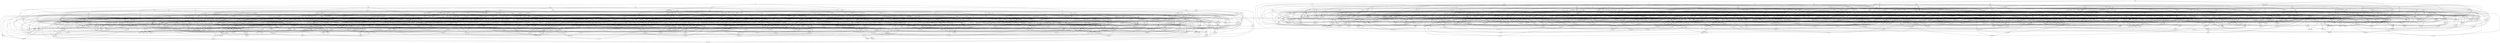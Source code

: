 digraph{
rjq->{mkj,bbr,xrh,mnn};
zch->{zvf,pnk,bbk,njb};
jms->{vhm,gdp,jxq,tmj};
qkz->{qpl,rlb,rfv};
lnl->{knh,nls};
hlb->{tfj,qpl,mvk,bkq};
tnh->{gvl};
fdq->{xrc,shj};
qpm->{rsr};
vqs->{tbh,stv};
szl->{qlx,pll};
ptp->{dpq,tln,mmm};
nvf->{xtg,qmj,tvr,hkd,cdv};
lfd->{pbv,rbs,nvb};
ltj->{szt,ckq,klt,ffn};
bzl->{ptt,nvr};
bfj->{mzh};
nvx->{tnk,cnl,bps};
sqr->{hqn,zbl,bzl,rbf};
cnl->{mgp};
grm->{dts,bnb,kht,jdd};
sjv->{rbf};
rvn->{lcn,rfc};
hxb->{snf,plx};
jjr->{jln,lqz,ppl,sss};
mkz->{bvx,ccc};
bqq->{dkq,cjn,gzt,pgv};
bnm->{jxq,skm,bbb};
vxc->{jfc,zqn,rcz,pzt};
drc->{zdh,dts,fxj,fxr,cqz,sft,lxn,szb,dtd};
klk->{lpl,glz};
skk->{rnc,vgf};
bfh->{vlz,knk,zmp,fvl,jtn,cts};
fjd->{fzv,hgx,rtz};
vmk->{jlg,bgk,zbq};
qbj->{czz};
dmh->{mfn,lvn};
lpj->{zbx,sbp};
czf->{jqr,dbg,nbg};
cfc->{zbx,lpj,ftd};
tdp->{zgk,knt,spm};
ffh->{qhx,rbs};
ztk->{drm,kpr};
fvh->{nhb,vdh};
kdp->{nhs,lnm,sfd,kkk};
sfq->{zps,plq,hhz};
lms->{cvt,rqh};
qzf->{mrp,jht,hjc};
prc->{cpb,bcp};
qqk->{dts,gdx,qpg,bsk};
gfg->{ckk,hhp};
skm->{vnr,qpg};
nhr->{glx,ptm};
fhp->{lrb,bvf};
tfk->{mnh,xms,zps,qhh};
mnh->{lcs};
khq->{szs,qdj};
sgf->{dng};
gsl->{rzn,bkr,qhf};
hcf->{nvb};
rzz->{vgt,rfv,vvl};
qsd->{dxd,kqq,nch};
bqr->{mpc};
kdx->{gpc,bhc,pbv,bnt,zpq,qkz};
bjg->{sjv,dtn,vnr,kjg};
nfv->{jjl,kpd,xlj,csb};
dfh->{ggt};
shq->{clg,pkr,bxg};
zdc->{cll,fgz,vmq,bjl};
nzj->{nqp,cvb,crs,vrt,mjc};
qbt->{flj,fzg,xkb};
nnb->{xgn};
ddl->{czx,zpx};
njb->{kcv,smm,hck};
sgd->{llv,qrt,lkj,xgt};
nzm->{rfm,xgt,pcp};
kth->{zqj,prp,cpl,tqv};
vfc->{rrk,fsd,bmb};
rxb->{kkm};
ftm->{lfd,rpk,prj,glh};
qjs->{njc,khq,ftf,ckr};
vjq->{cvk};
hqq->{krf,jng,frb,qmf};
mbs->{glq};
spl->{cxh,fvh};
cxb->{jln,xds,rns,qdd,plr};
cph->{hcf};
kdc->{tdr,mfh,nrr};
fsd->{lvm,gdg};
nvj->{lhz,qsd,hcz,tnz};
sfz->{kzl,xgb,bbk,vjq,tfj,tsv};
fkt->{lgp,xcd,pjs};
nkr->{zpx,lnm};
drh->{dtn};
zzd->{lbc,skv,xzd,lgh,gtf,zgk};
rvv->{vhl,ljb};
mtl->{jdt,znn,qcg,lzm};
cth->{dkq,xxk,dfs};
qhd->{fgx,hpn};
gdm->{jjm,ljz};
zqp->{xgn,vrt,pxn};
ktz->{shj,fxr};
kcq->{pbk,ffj,jbf,ctm};
cxj->{pjt,ksh,ckx};
crp->{vnc};
hzz->{fll,hcf,fds,qbs};
tnk->{rxk};
pcc->{nmq,kzp,lfs,lfj,mfh};
bjt->{nbb,fbl};
zcj->{mzh,pkk,lnl,ffh};
bnr->{cfc,glx,hbt};
zgk->{ckk,cbz};
xlc->{cjn,jkz,kxs};
mxp->{qmj,kgc};
hvl->{vgt};
nqp->{lvm,hqx};
hqr->{ktb};
jtr->{ktx,xbm};
rsg->{bnh,tnh,hnd};
hsj->{fpf,fkt,cjr,ghj,ktj};
frt->{hxm,jtj};
clr->{ctx,ssr,sjd,bnx,jcc};
slf->{llg,bzn,bxs,fdm,kfk};
ptr->{ljp,qhg,cjn,cth,fdm};
rpr->{czz,rfc};
hzc->{rcz};
qhx->{zcn,czz};
sxf->{ctm};
fmj->{xvc};
gnq->{vcc,cps,nzk,ftx};
gzt->{mcb,bdr};
qnf->{pqv,rqd};
gbk->{zgj};
jbx->{scs,jph,mgf,xkl};
kkk->{ctx,sjq};
rkv->{fdr};
zqt->{rvh};
qgr->{xzx,nzm,fxn};
frs->{khq,ptj,jrv,flx};
klt->{nkb,bmg};
vjt->{vfc,rtv};
tqq->{vdj};
mgb->{qqj};
jnn->{kcr,sfn,cgc,lvz};
ngl->{hhl};
jdd->{mrk};
qvd->{skk,sdj,xrs,zdr};
jng->{rpf,vgt};
qkn->{gjt,hvc};
gnh->{djj,mnc,bgg};
ftf->{klk,prc,qdb};
zrj->{znn,zmp};
jsl->{jcc,nsf,nsx,jnm};
fbh->{ksl,rqm,mjx,nsn};
ctv->{cfj,tml,brv,nbr,cts};
rqh->{txz,dkv,tpj};
kht->{gsz,jxg,rsf};
xdt->{nhk};
mpv->{mdg,znn,rkv};
gdj->{kxs};
pmm->{vqd,zxd,fdq,mxp};
zlq->{svt,vjb,mlp,csm};
mql->{htv,ggm};
jph->{rqz,rll};
kch->{kmx,drm,jtj,lvn};
rsf->{rdd};
thk->{rxx,hvg,fcs};
vnz->{hmm,pgv};
ftd->{bzz};
pfb->{xbm,jlz,trh};
sfr->{khg,qhf};
cks->{lkj,tvb,trv};
kng->{qsm,hxb,ctk,vfb,bcd,tvf};
bzt->{drj,hls,gvx};
sjd->{tcx};
rzn->{mcr,vhm};
vcp->{kmx,vhk,nvp,lvn,ltl};
lfl->{mrk,mlh,fsd,vqm};
lfb->{tfp,hxm,tpr,gdp};
hqx->{sjf};
nzk->{nbr,vhl};
nxq->{nbb};
vrn->{hvx,mbs};
pbq->{vlj,qqj};
szs->{pgv,vgv,cgq};
drg->{sxq,zrj,bxs};
spr->{vcb,ztk};
lnk->{nkz};
vfh->{bvm,clc,nfj,lms};
lkf->{tkb};
tqp->{vqd,knh,pbp,lbc};
snn->{gfx,rkd,vxq};
sfn->{zxx};
mfj->{vpc,qlk,mcm};
hnd->{pxb,rfm,lng,sbz};
ghn->{scf};
vnx->{vpc,zmk};
tsp->{pvg,scf,ztj,csb};
fxz->{tqq,jdt};
kcs->{bdr};
prm->{mcb,zgb,dpn,fmk,zxt};
vqt->{bvm,bnf,fdq,vqd};
hvz->{mqf,qcl};
gpl->{plq,jnk,gmv,bgg};
fdp->{txz,cft,kht};
vrv->{cvx,rsg,sjg};
bnx->{qzf,dbh};
bns->{zxr,sfp,kkm,jms};
hkq->{spl,mrq,mxc,tqt};
xss->{zsd,pvg,hzt,xcd};
sbs->{jln,fcn,cft};
gkx->{lrd};
nhl->{fml};
cvc->{lxj};
bzp->{knk,fzg,tvf};
rsr->{fzr,spr};
ccb->{lzr,nsn};
xrc->{zxr,pmk};
fpf->{qlv,glz,vkr};
nrg->{cnb,ghk,glz,rnp,rnt};
szx->{rxk,jgl,fvh};
jgq->{drx,rll,zsd};
vll->{shv,ggm,pvn,lnx};
kdq->{rkq,drh,zrp,xrh,mmh};
ztq->{ccc,jkr};
gcg->{fqq,bqm,nfz,mdk};
nzd->{hft,gxl,hjc};
lvk->{hqh,mss};
htk->{zjk,qzx,vqd,fxj};
lnn->{rxf,bsp,zvp};
pmk->{mgt,bbm};
fxf->{tnf,fhp,vts,gqb};
vhl->{ztz,dlp,pgt};
jgn->{lzt,ckk,zjg};
pkg->{ztk,ttf,hpz,ffl};
pqs->{mvf,rdt,dmt,gbg};
rqm->{cpx};
lrd->{pcp,lbc,nbb,qft};
vkr->{lrt,pzb};
mrb->{gvl,sjf,gvc};
jtt->{tzh,jht,jtn,gxl};
vvs->{xkv,vgf,pzt};
xvf->{svn,rkq,bsk,rpr};
nff->{cpb,hqh};
cxc->{mqv,kxc,drk,cpx,szq};
zgb->{lcv};
smk->{zxx,hql};
krs->{hhc,dzk,hhf,cvt};
jxf->{mrq,xlc,lnx,lzk};
dnp->{hfl,dkq,rll,znn};
dnl->{hbc};
xlb->{fdz};
jgz->{mcm};
vrc->{tmj,dtd,txz,trj};
ccc->{jnk};
xmm->{bqr,dzp};
kfr->{bfj,cxk,vts};
ltv->{sgf};
psj->{bqr,zdj};
jcb->{rpx};
xxk->{kcr};
rgj->{clg,knn};
rtk->{qdr,ckq,plr,rxx};
ldr->{ghl,ldq,ktx};
jjl->{cjn,ztz,vjb};
xkq->{pqv,lfz,nqf,jnt};
dhq->{bfz,vjq,sfr};
jbf->{svp};
cxn->{cbv,fvt,krf};
tqn->{vhd,jbh,mbp,tfj,vrn};
cnb->{zng,xvc,jkm,sjb};
tkr->{bcv};
xbm->{hvc};
dsg->{hqx,pxb,frt,vlr};
ctd->{bzz};
mpr->{djj,hvc};
jjz->{jqs};
tgb->{rtv,dzt,gvc,kvn,blj};
tvj->{bnb,drh,mgt,mlh};
blc->{qkv,zjg,nvr,xxx};
prj->{ffl,lvl,txv};
hnf->{mnh,fdm,xsj};
pzg->{drm};
dtd->{gxk,hcd};
rqr->{lkl,mms,btp};
ssv->{fcs,rfm};
frb->{lpk,nkf,llr};
kkr->{mzr,fbl,hzf,nfq};
vsb->{fxr,ksk,txs,nkk};
vzt->{ncv,tql,mhk,ldq,pgt,svt};
smm->{ngg,zxr};
bdr->{zgj};
ddg->{hgx,lpl};
fvj->{zjk,fqk,xjr,rzn};
jsx->{nrj,zqt,qlx,gsf};
pnb->{jkz,rhb,vlb,vpz};
gtt->{plv};
dzt->{dss};
jvh->{nvp,fcs,dns};
jht->{mvz,bsp};
fsz->{vks,lcz,jbs,zjk};
src->{gsz};
tfq->{pll};
xjk->{cvk};
nsf->{jtr,vmq,sbp};
lbj->{tgc};
kkd->{bxg};
tks->{vgf};
qlk->{plx,brv};
cgc->{htl,rcz};
zbq->{xch,fzv,sjd};
kcv->{rcg};
kbh->{qnp,vjg,mzg,srl};
bff->{rgp,gvl,qzd,hrh};
bhg->{nbb};
xdv->{sfd,rrv,cnl,rhb,hfl};
xtp->{csn,hft,lcv};
pcz->{mpj,tcd};
cpl->{nps,zmn};
jhg->{vdj};
qmj->{gkq,nls};
dss->{dmv};
pff->{fjr,qcl,tdx,kxz};
fvl->{sfd,ffr,vxr};
hcz->{fvp,cdt,zcc,ffn,qmb};
ktj->{njc,dbb,jgz,djj,snf};
fxj->{rsg,zlv};
sgx->{kvh,fcn};
rnq->{mph,hzc};
bhn->{qsk,bgk,nrk,ltm};
ttl->{lcs,qbt,bcp,xvs};
hsm->{xlb,rpf,ztt,gtt,kdq};
fsb->{fvb,ghf,rsf,pbp,mpj,nls};
xhg->{qrc,rxk,jhj};
kxq->{clz,rxf};
rmc->{qnh,hsn,xch,bgg};
dts->{qmz,qpm};
fsg->{cll};
kxb->{zbz};
kct->{hhd,jmg,zrj,shl};
tnz->{ksg,lrb,rml};
mnn->{bbm,cvk};
shf->{mqf,hvb,cxn};
fdr->{jnk,nrj,fvn};
gdp->{cks,vpf};
cvb->{ghf,gdn,hjd};
spm->{bvt};
stz->{jjz};
sbp->{plx};
zdf->{vnc,tpj};
ljz->{jlx};
lmz->{vhh,tqt,scf,crf};
csq->{sgd,crp,mbs};
vhc->{dtr,ggx};
zdj->{nvt,ffr,sxq,ftx,lvk};
ghl->{lsd};
zzb->{flj,jgq,prf};
llq->{kxc,jlx,jch};
fdc->{fmj,sjn,ptl,hdq};
ssr->{hgx,btp,qhg};
fqq->{tnz,pds,hvr};
zpq->{jgm,nfj,fzr};
pzv->{kfp,smx,mcb};
xlt->{zcv,zcj,dxd,dss};
mrq->{bps,qhg,qgs};
ckr->{rll};
xcd->{ptj};
bfx->{smh,fqz,zdp};
lsd->{ctd};
nbc->{gdg,spm};
qlp->{vlj,zhp,msz};
qdj->{cjn,qsz};
gpd->{gmv,tgh,mnh,pqj,lnm};
qxt->{ptj,vlz,fgz,rkv};
mcs->{skv,tvr,bsk,rxn};
ffc->{rxd,xlb,kvc,shj,dts};
mkj->{vht,pzg,vhd,xjk};
tvr->{ksg,ffz};
lkl->{jdt};
jnt->{szq};
pkk->{thk,jdd,nmf,xgt};
cvx->{tld,zqn};
qtj->{vrx,sns,zxm,mxr};
lcz->{stz};
xkj->{bnx,gdj,sjl,kkd};
scd->{crl,ggx,ctl};
png->{xjf,bsk,dgx,hsf};
srv->{fgx,xpp,rhb};
scz->{hpn};
bmd->{bnh,jxg};
mpc->{ccc,bzz,nhk};
grx->{kkd,mss,jph};
lxk->{rfb,mfh,cvc,hvl,phg,stz};
nvr->{szd,qdr,cbv};
zqn->{qft};
fnd->{hjd,gsd,tld};
mjb->{pbp,xzd};
hls->{bkb,mrq,nsn};
zhk->{pkn,qpm,rfm,pjt};
pjb->{xsj,vlb,rsk};
jgl->{ddg};
fcs->{fvt};
mdc->{pkr,zhp};
vfv->{nls,dsh,hhc,nvb};
ghk->{tcx};
mxx->{hrh,xkv,sdr,bnt};
bqm->{tvb};
jkr->{fmk};
tdx->{xjf,zbl};
clc->{ktz,lnv,xqt};
hql->{xjt};
dch->{hhz,sqd};
gdx->{rjr,dhd};
cbv->{fdz};
pmx->{qsk,srl};
nmf->{vfc,lnv};
gls->{jlx,lvp,pgv,ldq,fmj,qzf};
nrj->{mnc,zhn,tpq};
dsb->{xgs,gjh,znq};
bvf->{vgt};
pgp->{rsk};
dbb->{ptj,flj};
bcv->{tln};
mvf->{vgv,brv};
gsz->{ghf};
lzb->{mzg,zpx};
qnh->{ddq};
sjl->{dhb,vdj};
vbn->{zqv,rmx,rpq,hps,tqq};
lvj->{ldr,xdt,xkd,lzb};
sxc->{bvf,ffl,vcb,vrn,kxz};
kxs->{bzz,hqr};
drj->{jhx,xkd,bdr};
krz->{xkb,tbh,vmq,ghn,gdm};
bkn->{xpg,hcf,mzr,rnc};
ffj->{pjk,pqv,tpq};
skx->{nfz,vgf,fhk};
jrg->{zth,xkb};
qlv->{jlv,prp,tqv};
cgq->{srl};
trb->{nzk,mdc,nsm,clx};
qzr->{vxq,dph,zdf,tjv};
pjs->{ggm,lkf,ghl,jch,ggt};
shs->{gvl};
dnz->{srx,ghf,cpj,knh};
bmr->{mzh,bmg,nxq};
nfj->{mvd};
mqd->{fxr,bmg,zqh};
dfr->{rnq,zpq,hvg,blm};
nrk->{pll};
jdm->{kvn,srx,lgt,tpr};
spb->{xlq,bmd};
vqq->{rzz,jvh,nmq,pds};
sbm->{mnb,zpv};
vqm->{lxq,skk,nfq};
vnm->{tml,llc,rgj};
tmr->{ktz,mkc,ztk,bcv};
fhs->{ttq,qdr,nmf};
hpz->{sps,fdz};
cvt->{gvz,tks,jln};
vbx->{rdd,sdj,qkv};
kdj->{mnn,jtj,cvk};
rlf->{jxz,spm};
lgb->{bfz,tcd,dkv};
plr->{lbv,xzd};
dbc->{pps,jrr,ckr,szl};
cbl->{ncv};
cgr->{mxc,hcj,skf,xzv};
fzf->{mvz,flc};
qjd->{pzb,llc,pgj,vlb};
hpl->{vrv,dmh,skk,nbc};
lqs->{lfz,jvk,gjt,tfq,bfr};
gbj->{dhq,ztt,xpg,nqp,jpq,zzk,lvz};
jrk->{qls,xkv,txs,lzt};
jkp->{fzv,kcx,fhg,lkl,mqq};
mmv->{gfb,nff,nhs,bxg};
kpf->{zdr,ksg,mkm,ntx};
cpb->{spz};
cps->{plx,pzb,zps};
rgp->{pmk,lrb,rpn,jgn};
tkd->{hbc,jlx,fzg,xhg};
xtb->{gdg,hjn,rsr};
hjt->{rgh,scd,pds};
qkf->{hfr,kfk,kxb,zgb};
bmh->{jpq,cgc,ktz,ngp};
tgn->{nzd,hdn,rgj};
hhk->{xrc,src,szt};
xnx->{dhb,jsx,hqd,htx};
nhk->{dhb};
fqk->{ztt,csq,kmf};
bbb->{tld,qfs,rpf};
vzn->{pff,qzk,dhq,dzk};
cxt->{mfn,hsf,tpn,rpn};
zkx->{bhg,pbv,pcz,pmm};
pvx->{hfk,kmd,lfl,hrh,rmr};
grc->{cgx,pgt,jcb,cfj};
mkm->{hcz,sgx,bxp};
qkg->{sjq,lpl,jjm,gfj};
ddp->{vhj,xtb,nbc,mbs};
plh->{dpn};
cdv->{pcz};
ffz->{dsh};
hcb->{ffl,rkd,fhs,krf};
qnm->{lnf,blz,ckr};
hkl->{smk,pbv,rkd,ngc};
ksg->{src};
hhl->{kxs};
kmf->{rfc,dxd};
vhj->{bfz,qdd,bzr};
sns->{gnc,tzh,bkb};
hbs->{xjf,zdr,xxp};
kgc->{zrp,cdp,djb,pcp};
drk->{mcb};
hdn->{gmv,fft};
xgb->{jln,gqd};
lvz->{cvx,bnb};
xdp->{skx,sdj,rxb};
xlq->{rrk,zdr,cpj};
trt->{btn,pfn,srl,cnl};
czx->{ctm,xkd,vqs};
gbs->{zxr,sdr,rbf};
fzr->{pbp,pcp};
ttd->{mgt};
tbt->{nzm,qkv,jdd};
qfz->{rsl,jgl,dqv,jbk};
knh->{lbj};
bjh->{xvg,jxh,jsp,gfq,xkt};
zjr->{lnk,ksl,zpx};
lnx->{xch,vlj};
znq->{pdz,lng};
sbz->{rxn};
qmz->{pzt};
bmg->{mmm};
lql->{zvp,zsd,zmk,jbk};
llg->{fqz,ffr};
rsl->{hpn,hnn};
qpl->{gvc,rfv};
zjh->{pbd,cgx,psq,hqd,vpz};
dpn->{lcv};
xcq->{pfb,xmq,flj};
dfs->{ftd,brv,ghk};
fhx->{hcj,mzg,jsp};
qqt->{mkc,ptq,xxp,dtr,xjt,ndn};
mxs->{ktb,gnv,rqm,nkz};
vhk->{qpg,dph,sbg,hzc};
fcm->{prj,hsb,hql,xvk};
rpk->{vlr,jpq,bnh};
pps->{mgp,rll,drx};
cfj->{tgn,ngl};
qqr->{drg,pbq};
nsl->{ftf,zng,jtr};
sdr->{fvt};
hpj->{shq,jhg};
ndx->{mss,hmm,vjb,hcj};
cvz->{lzm,cpl,mdc};
slm->{qqr,drx,mql,lgz,nbr};
gzn->{xzd,dss,mjb,nqh};
pnk->{vfn,ptt,xzg};
bch->{sbm,bjk,nvx};
svp->{nsm,xlj,xkd};
ppc->{qnd,kpr,npt,kxz};
gfq->{rxk,ktb,fjd};
rjj->{djb,gjh,lvl,txv};
prd->{plh,tcl};
slc->{kdj,vgf,crl,phg};
knn->{gsf};
sps->{hcf,mvd};
gtx->{psj,ncv,rhm,lzm,dlp};
pls->{shq,mqq,gdj,xmm};
vlz->{bcp};
xml->{qhx,tfp,vdq,cbz};
fqz->{xmq,stl};
lng->{xxp};
bhc->{vks,sbg};
hqn->{jbs,rhn,skk};
jls->{fzt,zrt,gxk,ttq};
xvl->{pqm,jsp,tnb};
mfk->{phn,xms};
vmr->{fml,sch,ttd,xrh,lpk};
lgq->{hmm,hnn,zhn,mms};
rhq->{ddg,jbf,tfq,tcl};
mxm->{spz,kbl,fhx,jhj,hmm};
gnv->{sqt,jbk};
vlf->{bmb,dzk,qmb};
bkb->{hcj,hfl};
slp->{bvf,bfz,fsr,xxk,xjk};
kvn->{hkd};
xln->{xvc};
bxs->{mss};
xgk->{dmg,xvk,ptt,jxz};
kqk->{tpm,zxk,mpj,dxd};
hkd->{jgx,pdz};
cqn->{rqh,bkr,zhv,gsl};
gdf->{lpk,tdp,tln,nbb};
bsk->{lxq};
cxr->{bhg,tgc,ggx,dqg};
snc->{msz,qlk,xvg};
hvc->{qsz};
tjv->{stz,hvr};
tnb->{pbq};
nrp->{znq,spb};
frr->{zgj,scz,nkr,tbh};
kzl->{hql,fll};
cjn->{xms,hbt};
tkl->{tzd,xjs,pfb,jcb};
ffr->{jrg};
xgs->{ctl};
tzh->{ldg};
xkl->{xnz,mhk,cxh};
lnf->{vhh,kxc,dzr};
flc->{clz,scf};
phz->{hxm,cxb,mqd,kcv,krg};
nzz->{plq};
pxn->{xgn};
hfk->{hkd,scd,ngp};
vht->{vnc,vlr};
jvk->{hpj,zng,cxh};
rtx->{jbf,ljb,drk,lnn,tcl};
jgx->{vvl,cft,blj};
pmf->{dzp,ddq,ngl,fzf};
mph->{lbv,sfn,ckx};
dkv->{rcg,qdd};
gjh->{sjf,qcl};
rpq->{dqv,zmn,qnf,cxm,pvn};
ksk->{dkf,hpz,bzr,tfp,qzd};
pgj->{fxz};
gpc->{jng,mrk,qgr};
drs->{njx,vlj,tnb,xzv};
jgm->{glq,bvt};
hqm->{hhd,rdc};
chf->{vts,mzr,sbz,pds};
shl->{ddl,prd};
rnp->{zvp};
mps->{fdp,mvt,nkb,gvt};
qpg->{jrq};
qsq->{skx,cvt,jxq};
snf->{crf,hzk};
zbd->{skv};
stm->{jkz,ldg,lcs};
pzq->{sxf,mpr,zps,njx};
bkq->{tnf,cpj};
vhh->{lgp};
nmq->{qcl,tmj};
scs->{ggt,nhr};
crk->{rsp,kss,rqm,sfq};
zpd->{cjr,bsp,tkb,qsz};
zdh->{xlq,nch};
fll->{ghh,xds};
kbd->{jqr,vgv,bqq,mgb,mql};
dqg->{rfv,nft,mvd,mlh,dmg};
sxh->{nnb,lvn,xds,vqm};
qrc->{bzp,knn,nsn,mpv};
jzm->{ljz,zpd,trh,zmk};
kmx->{kkm,blj};
xjr->{ltv};
sqd->{zvp,jrg};
bxp->{kmf,hrh,htk};
mms->{qhd,jgz,nsd,shl};
dmt->{sdn,hbc,qsz};
qcz->{shq,ftd,flc,mvz};
lfs->{dzt};
zsm->{dkk,cqz,fvb,qmf};
zcv->{ctl,zbd,ktk};
nkb->{mdb};
dph->{cbz,lkj,dmv,fzt};
hrh->{tpr};
zlv->{lbv,brb,ktk};
rjl->{fvt,kvh,llv};
kbl->{snb,rqz};
fln->{rpx,fvn,nqt,csm};
hzk->{nqf};
cmk->{cbl,nxv,xbm,mrq,mrp,cll,qlx};
shv->{kcx};
nrr->{kmx};
gzc->{mqv,rsb,cjn};
glz->{qcz,snf};
rhz->{stl,xmq,sqt};
bsp->{sqt};
dzk->{lbj,gkx};
cvj->{jhg,dhb,mkz,rqz,lzm};
qls->{fvt,cbz,shf};
jdg->{ksd,qft,sjv,ckq,zdf};
jzf->{lbj,tdx,rvn,lrd,qmf,qfs,zjk};
cgm->{vdq,fhk,llv};
kjg->{ctl,cpj,nfj};
msd->{vnr,blj,rcg,gfg};
hfx->{qjv,gdn,gmx,zqh,lrb,rjr,hvz};
jhx->{jjm,mzg};
gbg->{flc,knn};
fsr->{fgn,kzp};
vfn->{dng};
nbr->{cpx};
knd->{rpx,hbc,fft};
qmf->{txv};
tdr->{tgc,cvc};
ksl->{nrk,hzk};
lvm->{mmh};
bnz->{sbm,rll,pxv,kkk};
ftx->{lpl,hhd};
vbq->{sdn,tml};
tpx->{ghl,jdt,trh};
rmx->{tqt};
blm->{gdg,ttd};
tdv->{pqj,fhg,gbg,tml};
qsm->{ltt,nrk};
gjt->{znn};
gxk->{pjt,cgc};
xbk->{fjd,hgx,nkj,fhg};
bps->{vdj};
tql->{jlz,qhd,lpj};
lkj->{rxn};
zml->{sss,sdr,ksg,fcm,trj};
fzg->{drx,ljb};
qgf->{zqv,mqq,ktj,qcg};
fhc->{ngg,qhf,mdb,bjt,bvt,tkr,ltv};
qbs->{shj,spm,vdq};
shj->{hsb};
gcz->{hsb};
rpx->{clg,lcs};
txz->{xkv,dxd};
rdt->{fhg,gmv,bxg};
dlp->{ztj};
khg->{rhn,mvt};
djl->{clg};
jxn->{jvh,rpr,nbn,lfs,rbs};
ggt->{vlj};
xzv->{xvs,cpc};
gcl->{zgb,mrp,rgq};
bcz->{rmx,shx,nzd,rnp,stm,czf};
mmm->{bvm,ktk};
tkb->{psq,zmp};
pbh->{fvp,lms,cxk,fvt,lgb};
prf->{hqm,sjd,njc};
fzv->{tbh};
xrs->{vhm,txs,pzt,bbr,fvp};
djj->{vxr};
jch->{zth,cpx};
ppz->{kss,nhs,nhr,nfd};
svh->{rqz,xch,tbh,zbz,nsl,xkj};
qvb->{dtn,hql,fvb,dmh};
psq->{srl,pgp};
kks->{skx,ggx,hzf};
btp->{zbx,lxp};
qzk->{gvz,gsd};
dpj->{kpr,gsz};
drx->{nzz};
jlx->{zdp};
klc->{rvh,rrv,smx,pcx};
rhm->{tml};
mmg->{dbb,dpn,ptj,gnh};
kqq->{ltl,plv,xjk};
sjx->{xxk,nfz,rcz,fsr};
fgz->{csn,nps};
gvc->{qmb};
ntx->{qsq,sjf,bzr};
nbn->{tdx,jrq,nrp};
jbk->{stl};
lmp->{hcf,pjt,dkk};
kjp->{vdq,tpr,lmx,xjr,tpm};
jlv->{gnv};
dkf->{zjg,xxp};
rdd->{pdz};
mxl->{jts,ppz,vmk};
rxx->{tmj};
fft->{xmq};
bhb->{mrk,ksh,xqt,mvr};
zpv->{snb,nff};
ctx->{qqj,ghk};
zps->{tnb};
kzp->{vhc};
xpp->{nps};
ltm->{xcd,gxl,dfh};
rsp->{lkf,btn,bzz};
htv->{pll};
mlq->{xzg,tvr,zbd,cgm,cvt};
kxt->{dxd,tph,lnl,ffz};
xxx->{xlb,bnh};
qjc->{zps,tzf,khq,fhx,tvf};
skf->{sjb,pgj,kxq};
pvn->{qkn,dqv};
kmr->{shs,lbc,vht,dnz};
ngp->{ffn,rpn};
hhp->{tpm,hkd,ckq};
csn->{pjk};
xjf->{qhf,ckx};
vct->{tkr,xhm,dpq,sps};
jrv->{jlv,sjd,nhk,jkr};
kfp->{ktb,bjl};
xzx->{qcl,sdj,sft};
rgq->{htv,lmn,mgf};
pbk->{xvc,jtn,ljp,cgq};
mgh->{zhs,gdn,lfj};
rmr->{rnq,qmb};
vxr->{zbz,bdr};
zdp->{cpc};
vjb->{pkr};
gmx->{qzd,czz};
hqd->{kzx};
csb->{gdj,rqd,qsk,qql};
lnv->{xtg};
ntl->{lmx,mvd,ssv,plr};
jqr->{rdc,jnk};
rlk->{zdh,lpk,glq,hjt};
csm->{klk,jqr,knk};
qdb->{nkj};
krg->{cvc,zbd};
lsg->{dtl,crf,sfd,ppz};
zzr->{ktx,rhm,xpp,mgp};
fzt->{pxn};
cxk->{bxm};
crs->{htl,fvt,vfc};
ndp->{flj,sqd,rqz,sdn};
jmp->{lxp,hbt,htv,ctk,jkr};
nkf->{ptq,fcn};
cjr->{jlv,lzb,dnl};
trj->{kcr};
mqf->{rxn,hvr};
ktk->{xhm};
mzg->{xln,smx,bbm};
vdh->{kzx,vqs,jjm,fsg};
llj->{bgt,fvh,pll,kcs,gzc};
nhs->{xlj,jrr};
gmg->{djl,mnh,dch};
bgj->{mbp,gmx};
zzk->{lgt,bzr,jrq,cxj};
mzh->{xhm,xjr};
pds->{rxn};
lxq->{kcr,bzr,xjt};
xnz->{jlg,sjq,djl};
glq->{hcd};
kdf->{sjb,rcv,ztj,rvh,nzc};
ppf->{clb,gvc,gbv,vzn,vrv};
flx->{rvv,nlx,ddl};
lfj->{mcr,rfm};
ksh->{gvz,dng};
fpt->{mhk,lkf,scf,hhs,gjt};
nvp->{lbv,fdz};
dgb->{rsb,kpd,mnc,xvl};
nqj->{kdj,llr,cxk,shs};
fvn->{mvf,djl};
njx->{ghk};
ztt->{mkj};
ngg->{sdj,tpj};
tpn->{lrd,zcn,mpj};
dsh->{dhd};
nxn->{dpl,scs,gnv,lnk};
hdq->{smh,nqt,dlp,mpr};
tzf->{mfk,mkz,mpr};
qhh->{mjx};
qgs->{sjb,rxk,sqt};
cgx->{jnm,hpj,rhz,fft};
hzl->{pxv,bcd,bhn,rqr};
fxn->{dsg,bjt,lcz,srx};
xgt->{jfc};
bgk->{sjd,qsk};
bpv->{nch,kmf,lgt};
sjn->{jjd,hfr,qcg};
clb->{rlf,dkh,pzg};
dmm->{rjr,lkj,hzf};
dxb->{snb,vvf,clx};
mbp->{qbj};
xsf->{hft,gcl,xcq,zhp};
xhm->{rrk};
dgz->{xgb,fhs,gvc,rbf,nqh};
fml->{qdd,sgf};
nfd->{kpd,ddq,kxb};
trz->{prp,pgp,zgj,fvn};
dzp->{stl};
hvx->{hvl,llv};
kpt->{fzf,pbk,xrp};
jqj->{chf,fxr,tpm,glh};
vcb->{sbz,kzh,ksd};
jmg->{vjb,ggm,mqv};
vcc->{crf,sxq,knd,zmp};
nkc->{mjc,rlf,gqd};
xjs->{jjm,kbl,trz};
sfd->{jrr,jjk};
zbz->{tpq};
xlj->{clz};
lfz->{mql,scz,rdc};
knt->{qnd,nch,rxb,qpm};
xvc->{zth};
hzt->{vhh,bcd};
vjg->{dfc,tgh,jnt};
jfd->{ctk,prm,kzx};
vmq->{rgq,btn};
gts->{qxg,qhh,flj,jkm};
xdz->{nzz,blz,xvs,mnh};
zzl->{znb,cph,mph,dsb,xrh};
msz->{lkf,nps,fsl};
rml->{jdg,vjt,sfp};
gkq->{rfv,skm};
kgl->{plh,fzf,kxb};
jhj->{vnx};
xrh->{jjz};
tns->{gtt,rrk,lnl,ptq};
qrr->{dnb,mxx,vpn,crp};
dpl->{qqr,rhb};
zxk->{rtv,ssv};
qlz->{rvv,vfb,csg,ghn,mcb,jgz,lsj,vtf};
vvf->{pxv,zdp};
ghj->{qnh,trz,hqr};
tfj->{xpg,ghh};
xvs->{prd,pxv};
ptl->{plq};
kph->{jsp,hjc,hhz,kzx};
mhk->{phn};
rfb->{dtr,kpr};
vxq->{vpf,gqd,zbd,bqm,dkf};
ckk->{skv};
skh->{sxf,mrp,nqf,dlq};
plf->{rsk,gmv,fvn,pgj};
pqm->{vnz,fxz};
lcd->{vdm,njx,ddl,nzz};
hvg->{ktz};
gxl->{nhr};
vjj->{bmg,tbt};
tqt->{bgg};
pjk->{lnm};
ddj->{spr,dns,nnb,tdr,lkh};
hjn->{bzl,hzc,ctl};
rqd->{mvz,pzb,hhl};
hjc->{ztj};
sjg->{jxg,xds};
bbm->{mlh};
ssz->{sbg,rdd,vcp,rcz};
ttm->{xsf,hfr,stm,hls};
hjd->{blm,dmg};
bfz->{khg};
jxq->{xgs};
bgt->{mcb,zhn,ctd};
dbz->{rrk,fhc,qnj,txz};
vtf->{tml,jnt,rhm};
vfb->{vsn,bfx,pjb,fdr};
zrp->{dss};
tjj->{jdg,dkk,sbs,lvn};
qft->{ttd,dpq};
zsd->{hnn,smx};
lxn->{qhf,fhk,mdb};
jsr->{shv,gsf,zsd,bdr};
nkz->{jlz,xpp,phn};
bcd->{mqv};
rnf->{dmt,ngl};
gqz->{mcm,qnh,jnm,qrc};
lsj->{mxl,cvz,kpt};
qnp->{jlz,jjk,mjx};
zvf->{hcd,nxq,hhc};
qnj->{dgx,jgm};
vpn->{vgt,hbs,shs,vbx};
bnt->{nxq};
hhz->{kss};
lhz->{bmr,tfj,kkm};
vjk->{dfh,pjk,phn,zhp};
skl->{kzl,gbj,zll,nbb};
ncb->{cxk,rdd,bkq,gkq};
kvh->{jtj,rtv,dpj,tnh};
rcf->{qnm,ctm,nfv,pmx,gxl,ldq};
tpj->{dnb};
bjl->{zmk};
dlq->{hpn,vnx,ctm};
pxb->{srx};
rnt->{mgb,tzd,qxj};
mqv->{glx};
bfr->{ljp,tqv,dvg,rsk,xkm};
nft->{tnf,ksg,vvs};
dkh->{ptq,hvx,hhk,bpv,txs};
kvc->{jqs,kks,zxr};
mvt->{gsd,rfc};
qnd->{dsh,rpn,xrc};
fvb->{jqs,crp,mzr};
ntg->{gbk,jkp,vnx,dkq,nsd};
lrb->{vtt};
zll->{dxd,szd,vjj};
htz->{dmm,fjr,zxx,nbb,mrk};
ttq->{zxd,qzk};
ndn->{rkd,mgl,lvn,kzp};
vfg->{spz,sxf,ztq,vhl};
gqp->{dns,kvn,zhs,sch};
bbr->{lbj,gcz};
rcv->{dbb,cbl,mdg,vbq,mcm};
tsv->{sgx,jdd,lvl};
fsl->{xsj,mgp,ngd};
lcn->{qbj,rbs};
mxr->{lpl,qpt,hzk};
smh->{pcx,gzt};
hvb->{fbl};
hfl->{tnk,zhp};
sfp->{vfn};
blz->{lzr,fhg,bvx,ltt,sqd};
qql->{ztj,nhb,nsd};
xvg->{nhb};
qhg->{xkd};
gmv->{jhx};
dns->{zhs,pzg,bvt};
gtf->{bvm,lcn,dmg,lvl};
bxm->{bgj,kxz,gfg,rlb,vfv};
mdk->{zdr,tmr,csq};
bbk->{bvm,vjj};
kkm->{tks};
qfs->{fml};
kbq->{sjl,bjk,pjb,jcb,dpl,ccb};
rkj->{szl,ngd,cgq};
hnn->{sdn};
fgh->{vlf,nkc,trj,znb};
ltt->{hhd};
qxg->{pqv,rll,vlz};
pvg->{zmn,gcf,prp};
ngc->{vnc,fhk,sfr};
qjv->{zdf};
szb->{dgx,hvx,vcb};
nsm->{clg};
ddm->{fxf,zjg,svn,llr};
rnr->{vtt,tpk,bvm,bmb};
zfr->{ccb,hxb,gbk,svp,jhj,qkn};
nsn->{gsf};
mqq->{lsd};
jrq->{tmj};
szd->{ggx,bcv};
rsb->{qdb,vbq};
vrx->{dnl};
zfh->{qxj,zzb,vnz,rtz};
kmd->{qkv,vhc,sdj};
ngv->{sgf,hvr,lmx,llr};
rbb->{jxz,jbs,rxd,shf};
xzg->{ltl};
hsn->{nqt,szl,glx,tcl};
jzb->{ghf,hck,nvr,czz,mjb,sjg};
zqh->{mgl,vnr};
dlg->{vfn,rfm,rfb,qnj};
pbd->{hfr,rsp,bkb};
xkb->{stv,mqv};
bxn->{nrr,qrt,tjv,bvf};
lmx->{lvm};
vhd->{bmd};
pnm->{plx,sbp,rnf,llc};
lxj->{zbd,llv,rxb};
lzt->{mkc,dtr};
xpg->{lms,drm};
qpt->{rnt,kfk,mjx};
pcx->{nrj,nlx};
kcz->{sch,kdc,gtt,rnc,mgh};
ctk->{djl};
rkd->{qbj};
nfz->{hcd,zcn};
vpz->{tzd};
tzd->{rrv};
jmf->{mbs,dtd,hjt,xqt};
fvp->{brb};
tsj->{kfp,zjr,trh,ptm};
szq->{jrg,xkd};
lgp->{spz};
zhv->{vzn,cxt,frt};
brb->{dhd,lvn};
rxd->{qjv,dsg,fhc};
vhf->{xgs,tcd,sbg,rxx,djb};
dvg->{bvx,ptl,vhl,spl};
fjc->{nkj,qsm,plq,lgp};
cxm->{mrp};
tph->{mjc,nrr,lmp,zxd};
glh->{ppl,bhc};
hps->{jkz,lrt,qdb};
kxz->{qzd,src,cdp};
ffn->{hjd};
sjq->{ptm,sxf,nsd,xmq};
kgd->{xmm,tnk,scz,vlj};
gfj->{kkd,ltz,glx,ptl};
vsn->{cxh,jgl,rnp};
nsx->{lmn,mzg,dfh};
mmh->{gdg,qmz};
lct->{vnm,qrc,jtr,rcv};
vts->{ckx,qft,tfp};
qzx->{vtt,bnh,djb,rjr};
hdv->{llg,llc,dfh,qnf,jdt,njc,kcs};
zcn->{plv};
pgt->{zqj};
klb->{gjt,pkr,mfj,bps};
sss->{vjt,xdp,zcn};
ttf->{lgt,rgp,hhc};
crv->{vvf,ldr,jjk,sqt};
nzc->{nkz};
dtl->{hhl,fxz,kgl};
lzr->{hhz,zng};
nbg->{nps,qlx,fdm};
vlb->{tqv,hbt};
htx->{rmx,zmn,xkm};
fch->{jcc,tcx,ddl,hdv};
xkt->{ghk};
szt->{cft,fbl};
krf->{kcv,trv};
rrv->{xdt};
cxh->{dbg,fsg};
jmt->{rvh,jnm,kss,hft};
sbg->{hvb};
mvr->{fzt,ffh,kvh,xlb};
tbn->{hzt,dxb,clz,zbq};
tmz->{ltv,nhl,bqm,rfv};
cdp->{jpq};
xvk->{stz,rhn,jbs,mvk};
mgf->{rxf,sxq};
gvt->{jxg,txs,dmv};
jlj->{jmp,nqf,tpx,zqt,kcs,tvf};
xfz->{qjv,ffz,pkn,qdr};
bnf->{bgj,jbh,znb};
cft->{mcr};
zxq->{rlb,svn,vxq,sfp,rmr};
nxv->{zhn,mtl,dbg};
vxl->{fhx,zbx,msl,bjl};
rns->{sjv,sch,ckx};
clx->{cjn,jrr,kzx};
rvh->{pgp};
hck->{dng,nvt};
lgh->{tpm,bnt};
vzr->{dbh,snc,qqj,dch,cxm,hnf};
lvp->{ztz,sxf,ljz};
hhs->{tcl,zqj,lnm};
jts->{zjr,pqm,cnl,ptm};
jkm->{rxf,qsz};
lmn->{gsf,fmk};
rch->{prf,fxz,qhh,vkr};
gfb->{mql,jrv,gfz};
jlg->{nkj,ctd};
mlp->{zng,jkz,kcx};
pfn->{zqt,ztj,rsl};
zxm->{vpc,ddq,zpx,rxk};
txv->{hvg,drh};
hmk->{gqd,nrp,spb,jpq};
zjg->{nvt};
vrt->{lcz,gvz};
cqz->{kzh,mkc};
vdm->{llq,qcz,jhg};
rgh->{mrk,blm};
ghh->{dkk,hvb};
crq->{qfs,nfq,mxx,znb};
dmx->{qmz,lgh,sps,gkq};
svt->{grx};
nkk->{fhp,vvl};
gfh->{xzg,glh,rjl,dzt};
qmv->{xtg,hvg,rnc,bmb,dtn,xxx};
fsj->{mxp,nmm,zqp,cdp};
ltz->{jsp,plh,gcf};
dqv->{rnf};
zqv->{nrk};
zcc->{dnb,sft,bnh};
phg->{dhd,lrb};
fgn->{rhn,rsf,nhl,tvb,hzf,nfq};
lqz->{xtg,vks,bbb};
scj->{xkt,hqr,plf,nsm};
lzk->{lsd,nzc};
nmm->{vrv,snn};
zbl->{cdv,mcr};
knk->{ghn,nzc};
dbh->{lsd,xmq};
btn->{sdn};
jnm->{lrt};
kbs->{pth,vpc,jqr,hdn,bch};
qxj->{cnl};
sft->{tnh};
qmc->{rbs,sjf,gcz,mbp,trv};
lgz->{fgz,sxf,xdz};
tgc->{dgx};
ssb->{jfc,qkz,nkf,bfj,gdx,pkn};
bkr->{mrb,znb};
mgl->{lnv,vks};
trv->{svn,smk};
jxh->{nhb,nkj,jcc};
hsf->{nhl,mmh,lfs};
bzn->{jgz,qdj,pzq};
rlb->{zdr};
bjk->{ggt,cnb};
zxt->{bgk,bcp,mpc};
ppl->{rvn,nvt};
tcd->{nnb};
tpk->{bmg,xgn,ksh,htl};
zfn->{kgc,qzx,crs,cph};
npt->{rkq,gcz};
rtz->{shv};
cdt->{gbs,rgh,bbb};
gqb->{vjq,fjr,hxm};
nlx->{rdc,kcx,lxp};
jbh->{npt,cdv};
shx->{xlc,hqm,ncv};
xkm->{ljb,prc};
tkp->{hqh,lnk,xkt,ngd};
crl->{lrd,gsd};
ksd->{xjk};
gfz->{szx,xms,kxc};
lrt->{ltt};
gbv->{mgt,lbv,vtt,fcn};
fmk->{bqr};
nch->{htl};
qhf->{fjr};
vch->{tpq,fsg,stv,xln};
snb->{fsg};
mfn->{ghf,cbv};
mdb->{tvb,mpj};
hjz->{bqm,gxt,xxp,vlr};
zrt->{gkx,sfn,kfr};
ptt->{tks};
mvk->{htl,nbb};
zlr->{bfj,htl,cph,hvl};
dbg->{gsf};
mdg->{tzh,ztq};
jtn->{rkj};
xsz->{blm,pxb,krg,jqs};
vvl->{zxx};
hpn->{ljp,tcx};
szz->{ltl,pxn,cft,bcv};
gzx->{vgv,tqq,mgb,ljz};
bxg->{ztz};
qrt->{hsb,shs};
hhf->{ptt,zqn,vgf};
rcg->{sdj};
pqp->{sjq,kxq,rqm,gbk};
htl->{jfc};
jxz->{dmv,rkq,nvt};
csg->{mfk,shx,vrx};
kfk->{cpc};
bbf->{jjz,ptp,dnb,gtf};
kpm->{kzh,ptt,vgf,smm,fxn};
qcg->{jjk};
sln->{xxk,xjt,knt,zxk};
fds->{hhk,fnd,hvz,cph};
ltl->{sgf};
gsf->{kpd};
ljm->{tln,qnj,rbs,rfb};
ngm->{cpb,scs,tgh,bnr,nkr};
vnp->{vpz,tfq,ktx,jfd,bvx};
ddq->{prc};
gvx->{fmk,hqd,lrt,rqz};
pcj->{mnc,xln,hhd,dkq};
nqt->{tqt};
gnc->{hhz,xtp,vch,zth};
xqt->{rdd,hqx};
mnb->{hqh,bxs,cxm};
rfc->{mjc,dtr};
kdl->{tld,zxd,bnm,kxz};
htj->{zqv,pbk,qxj,lzk,psj};
npb->{drk,lxp,lkl,pqj};
nqh->{nkk,pkn};
bnb->{mcr};
dpd->{dpj,lng,kzh,gsz};
tnf->{pdz,ksd,rpf};
ldg->{rrv,dnl};
msl->{sdn,stv,brv,vrx};
kvq->{gmg,shv,cpc,skh,xvg};
bpk->{vlf,bhg,gkx,csq};
xrp->{cll,lcv,cts};
tmd->{mfh,nmm,bbk,hvr};
lkh->{kvc,npt,zgk};
gfx->{zrp,zhs,qmz,rfc};
kcl->{mhk,gdm,rtz,bzt,pzv};
gdn->{rtv};
flm->{klt,tkr,vhd,plv};
dfz->{hvx,nkb,lbj,lxj};
vhm->{czz};
pth->{pgp,csn,rkv,flc};
fgx->{msl,xsj,pqj};
dhh->{lvk,svt,qlp,zxt};
dfc->{cbl,ngd,gsf};
jjd->{tgh,mxc,cpb};
dzr->{rkj,grx,pmx};
vbl->{dzp,zvp,cts,vcc,nps};
cjq->{zpv,mxc,srv,zqj};
vpf->{fxr,dpq};
gcf->{fmj,xdt};
gxt->{tph,nvb,bnh};
}
